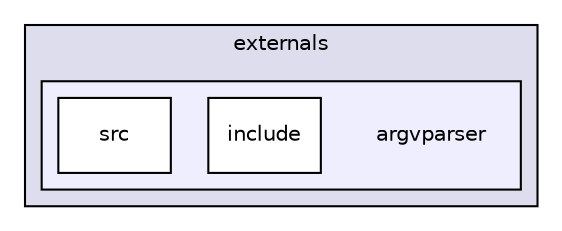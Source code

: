 digraph "externals/argvparser" {
  compound=true
  node [ fontsize="10", fontname="Helvetica"];
  edge [ labelfontsize="10", labelfontname="Helvetica"];
  subgraph clusterdir_2cd22813d85f759191becb0484c783ca {
    graph [ bgcolor="#ddddee", pencolor="black", label="externals" fontname="Helvetica", fontsize="10", URL="dir_2cd22813d85f759191becb0484c783ca.html"]
  subgraph clusterdir_9dcec4cf6007c443eb48e8c1e1313025 {
    graph [ bgcolor="#eeeeff", pencolor="black", label="" URL="dir_9dcec4cf6007c443eb48e8c1e1313025.html"];
    dir_9dcec4cf6007c443eb48e8c1e1313025 [shape=plaintext label="argvparser"];
    dir_0d6528e92e546be28177d34d492a21a3 [shape=box label="include" color="black" fillcolor="white" style="filled" URL="dir_0d6528e92e546be28177d34d492a21a3.html"];
    dir_c425bd1c79acc35744c94acc905b7114 [shape=box label="src" color="black" fillcolor="white" style="filled" URL="dir_c425bd1c79acc35744c94acc905b7114.html"];
  }
  }
}
